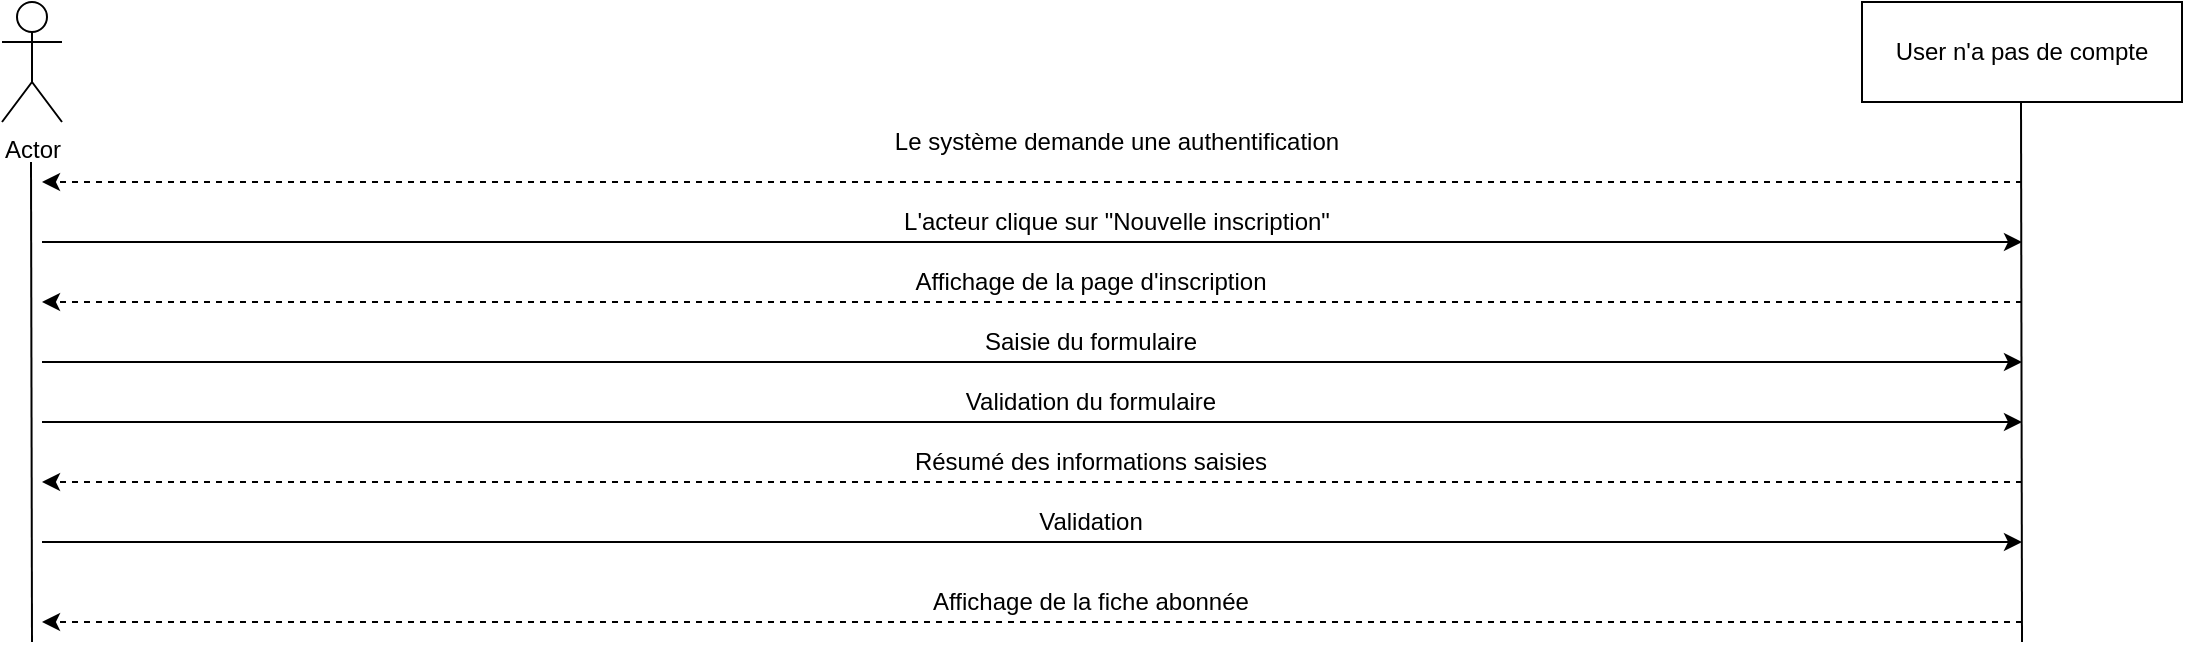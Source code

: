 <mxfile version="13.1.5" type="device"><diagram name="Page-1" id="e7e014a7-5840-1c2e-5031-d8a46d1fe8dd"><mxGraphModel dx="1422" dy="763" grid="1" gridSize="10" guides="1" tooltips="1" connect="1" arrows="1" fold="1" page="1" pageScale="1" pageWidth="1169" pageHeight="826" background="#ffffff" math="0" shadow="0"><root><mxCell id="0"/><mxCell id="1" parent="0"/><mxCell id="vrBTLn8OrW78p5O31Ii0-41" value="Actor" style="shape=umlActor;verticalLabelPosition=bottom;labelBackgroundColor=#ffffff;verticalAlign=top;html=1;outlineConnect=0;" vertex="1" parent="1"><mxGeometry x="40" y="40" width="30" height="60" as="geometry"/></mxCell><mxCell id="vrBTLn8OrW78p5O31Ii0-42" value="" style="endArrow=none;html=1;" edge="1" parent="1"><mxGeometry width="50" height="50" relative="1" as="geometry"><mxPoint x="55" y="360" as="sourcePoint"/><mxPoint x="54.5" y="120" as="targetPoint"/></mxGeometry></mxCell><mxCell id="vrBTLn8OrW78p5O31Ii0-43" value="User n'a pas de compte" style="rounded=0;whiteSpace=wrap;html=1;" vertex="1" parent="1"><mxGeometry x="970" y="40" width="160" height="50" as="geometry"/></mxCell><mxCell id="vrBTLn8OrW78p5O31Ii0-44" value="" style="endArrow=none;html=1;" edge="1" parent="1"><mxGeometry width="50" height="50" relative="1" as="geometry"><mxPoint x="1050" y="360" as="sourcePoint"/><mxPoint x="1049.5" y="90" as="targetPoint"/></mxGeometry></mxCell><mxCell id="vrBTLn8OrW78p5O31Ii0-48" value="" style="endArrow=classic;html=1;dashed=1;" edge="1" parent="1"><mxGeometry width="50" height="50" relative="1" as="geometry"><mxPoint x="1050" y="130" as="sourcePoint"/><mxPoint x="60" y="130" as="targetPoint"/></mxGeometry></mxCell><mxCell id="vrBTLn8OrW78p5O31Ii0-49" value="Le système demande une authentification" style="text;html=1;strokeColor=none;fillColor=none;align=center;verticalAlign=middle;whiteSpace=wrap;rounded=0;" vertex="1" parent="1"><mxGeometry x="440" y="100" width="315" height="20" as="geometry"/></mxCell><mxCell id="vrBTLn8OrW78p5O31Ii0-50" value="" style="endArrow=classic;html=1;dashed=1;" edge="1" parent="1"><mxGeometry width="50" height="50" relative="1" as="geometry"><mxPoint x="1050" y="190" as="sourcePoint"/><mxPoint x="60" y="190" as="targetPoint"/></mxGeometry></mxCell><mxCell id="vrBTLn8OrW78p5O31Ii0-51" value="L'acteur clique sur &quot;Nouvelle inscription&quot;" style="text;html=1;strokeColor=none;fillColor=none;align=center;verticalAlign=middle;whiteSpace=wrap;rounded=0;" vertex="1" parent="1"><mxGeometry x="440" y="140" width="315" height="20" as="geometry"/></mxCell><mxCell id="vrBTLn8OrW78p5O31Ii0-53" value="" style="endArrow=classic;html=1;" edge="1" parent="1"><mxGeometry width="50" height="50" relative="1" as="geometry"><mxPoint x="60" y="160" as="sourcePoint"/><mxPoint x="1050" y="160" as="targetPoint"/></mxGeometry></mxCell><mxCell id="vrBTLn8OrW78p5O31Ii0-54" value="Affichage de la page d'inscription" style="text;html=1;strokeColor=none;fillColor=none;align=center;verticalAlign=middle;whiteSpace=wrap;rounded=0;" vertex="1" parent="1"><mxGeometry x="427" y="170" width="315" height="20" as="geometry"/></mxCell><mxCell id="vrBTLn8OrW78p5O31Ii0-85" value="" style="endArrow=classic;html=1;" edge="1" parent="1"><mxGeometry width="50" height="50" relative="1" as="geometry"><mxPoint x="60" y="220" as="sourcePoint"/><mxPoint x="1050" y="220" as="targetPoint"/></mxGeometry></mxCell><mxCell id="vrBTLn8OrW78p5O31Ii0-86" value="Saisie du formulaire" style="text;html=1;strokeColor=none;fillColor=none;align=center;verticalAlign=middle;whiteSpace=wrap;rounded=0;" vertex="1" parent="1"><mxGeometry x="427" y="200" width="315" height="20" as="geometry"/></mxCell><mxCell id="vrBTLn8OrW78p5O31Ii0-88" value="" style="endArrow=classic;html=1;" edge="1" parent="1"><mxGeometry width="50" height="50" relative="1" as="geometry"><mxPoint x="60" y="250" as="sourcePoint"/><mxPoint x="1050" y="250" as="targetPoint"/></mxGeometry></mxCell><mxCell id="vrBTLn8OrW78p5O31Ii0-89" value="Validation du formulaire" style="text;html=1;strokeColor=none;fillColor=none;align=center;verticalAlign=middle;whiteSpace=wrap;rounded=0;" vertex="1" parent="1"><mxGeometry x="427" y="230" width="315" height="20" as="geometry"/></mxCell><mxCell id="vrBTLn8OrW78p5O31Ii0-90" value="" style="endArrow=classic;html=1;dashed=1;" edge="1" parent="1"><mxGeometry width="50" height="50" relative="1" as="geometry"><mxPoint x="1050" y="280" as="sourcePoint"/><mxPoint x="60" y="280" as="targetPoint"/></mxGeometry></mxCell><mxCell id="vrBTLn8OrW78p5O31Ii0-91" value="Résumé des informations saisies" style="text;html=1;strokeColor=none;fillColor=none;align=center;verticalAlign=middle;whiteSpace=wrap;rounded=0;" vertex="1" parent="1"><mxGeometry x="427" y="260" width="315" height="20" as="geometry"/></mxCell><mxCell id="vrBTLn8OrW78p5O31Ii0-92" value="" style="endArrow=classic;html=1;" edge="1" parent="1"><mxGeometry width="50" height="50" relative="1" as="geometry"><mxPoint x="60" y="310" as="sourcePoint"/><mxPoint x="1050" y="310" as="targetPoint"/></mxGeometry></mxCell><mxCell id="vrBTLn8OrW78p5O31Ii0-93" value="Validation " style="text;html=1;strokeColor=none;fillColor=none;align=center;verticalAlign=middle;whiteSpace=wrap;rounded=0;" vertex="1" parent="1"><mxGeometry x="427" y="290" width="315" height="20" as="geometry"/></mxCell><mxCell id="vrBTLn8OrW78p5O31Ii0-94" value="" style="endArrow=classic;html=1;dashed=1;" edge="1" parent="1"><mxGeometry width="50" height="50" relative="1" as="geometry"><mxPoint x="1050" y="350" as="sourcePoint"/><mxPoint x="60" y="350" as="targetPoint"/></mxGeometry></mxCell><mxCell id="vrBTLn8OrW78p5O31Ii0-95" value="Affichage de la fiche abonnée" style="text;html=1;strokeColor=none;fillColor=none;align=center;verticalAlign=middle;whiteSpace=wrap;rounded=0;" vertex="1" parent="1"><mxGeometry x="427" y="330" width="315" height="20" as="geometry"/></mxCell></root></mxGraphModel></diagram></mxfile>